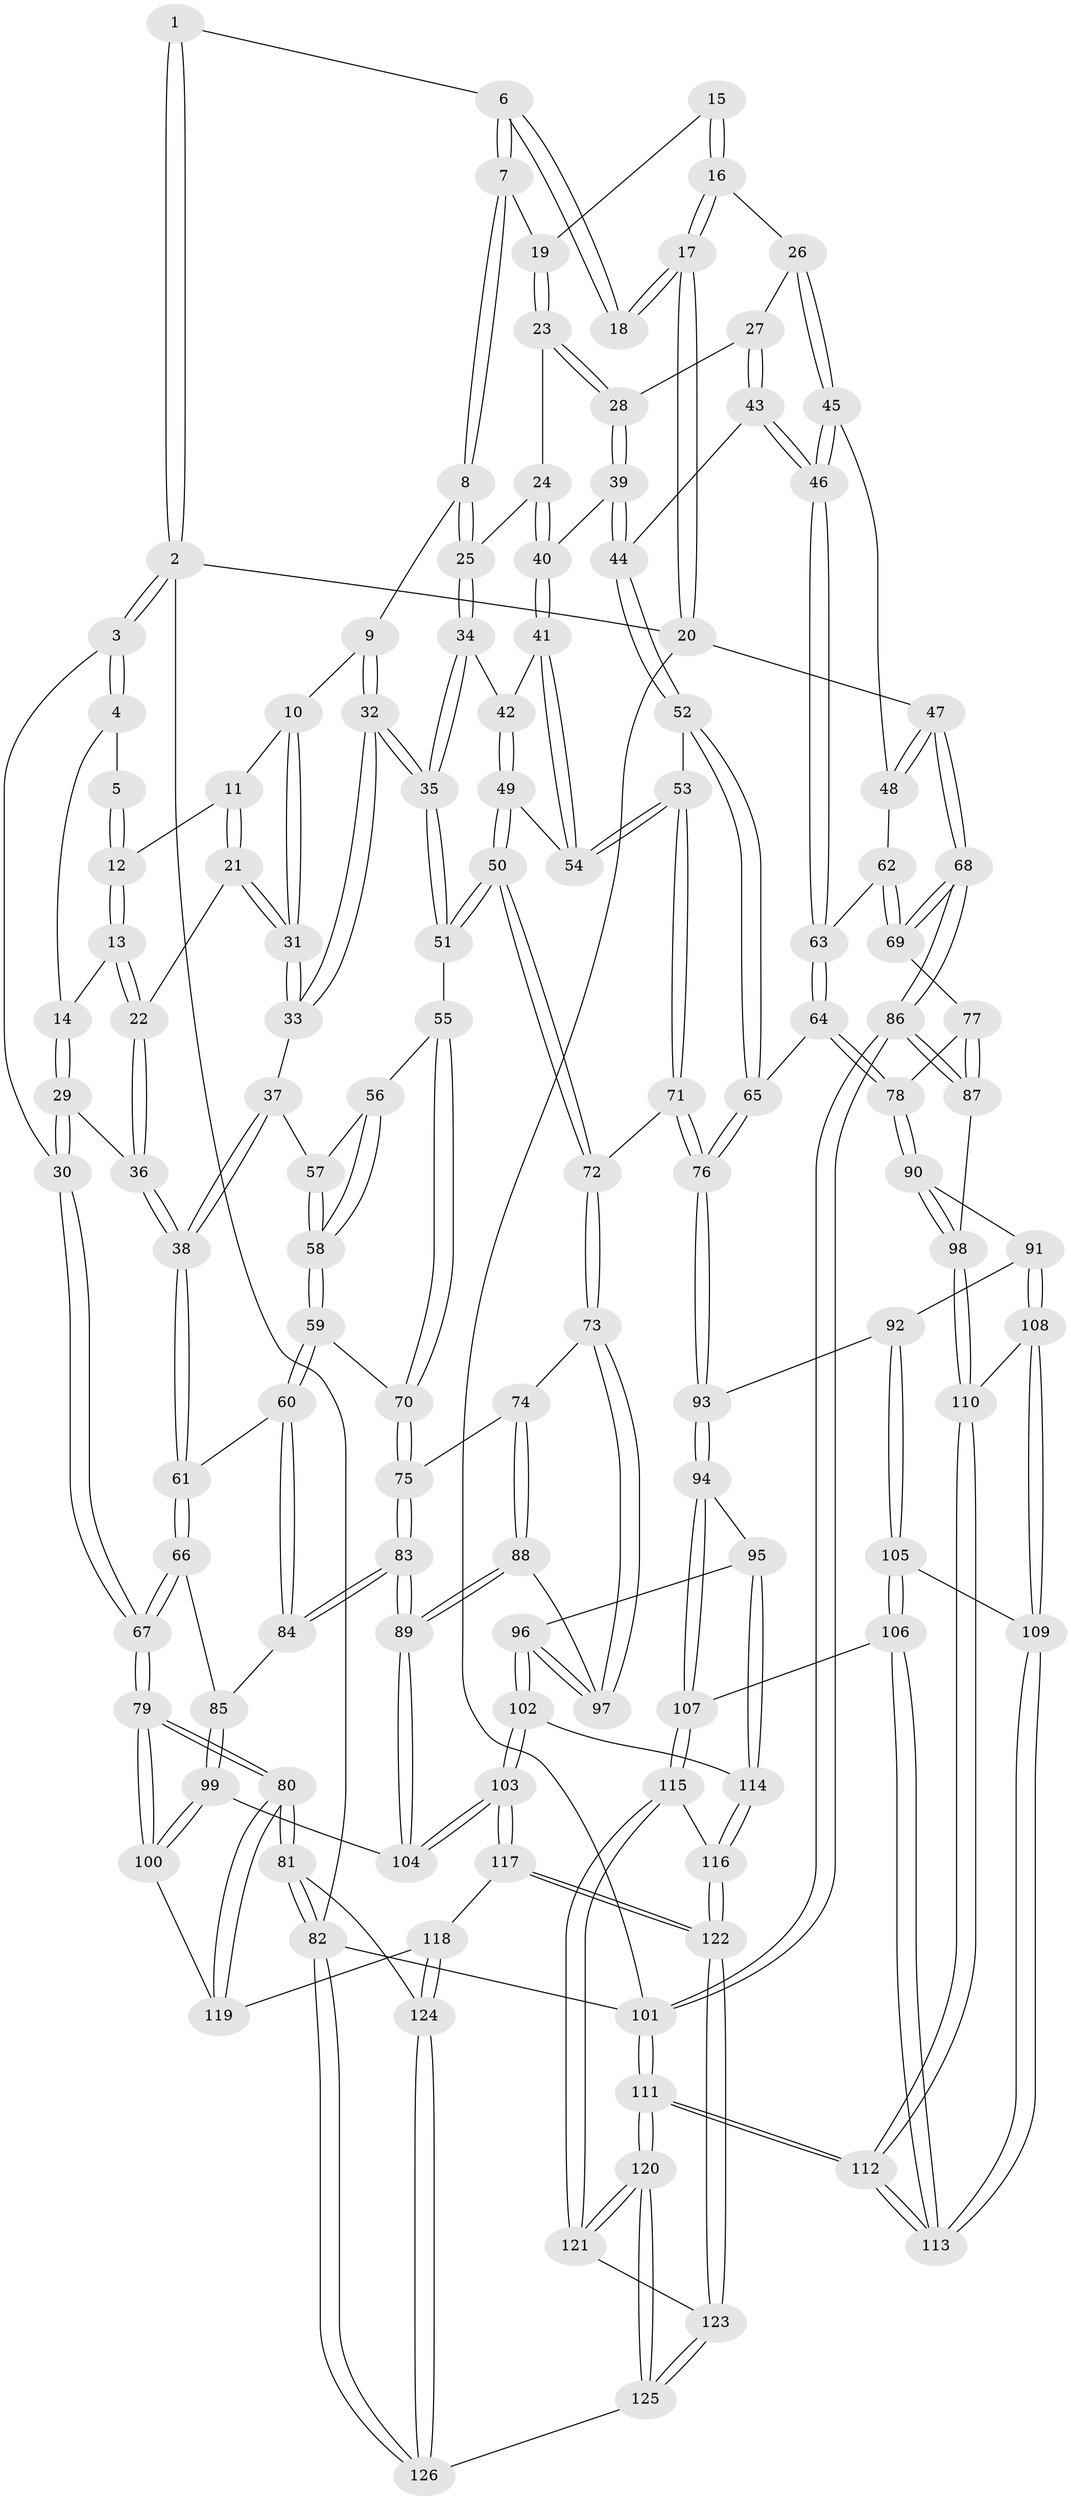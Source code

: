 // Generated by graph-tools (version 1.1) at 2025/27/03/09/25 03:27:08]
// undirected, 126 vertices, 312 edges
graph export_dot {
graph [start="1"]
  node [color=gray90,style=filled];
  1 [pos="+0.2708821940955802+0"];
  2 [pos="+0+0"];
  3 [pos="+0+0"];
  4 [pos="+0.05377190379408628+0.05333267975263392"];
  5 [pos="+0.18351019612414182+0.005323179747330067"];
  6 [pos="+0.4549836278705809+0"];
  7 [pos="+0.4592645961664403+0"];
  8 [pos="+0.4602136577930558+0"];
  9 [pos="+0.4146801756726419+0.02093010097444809"];
  10 [pos="+0.3106376208412006+0.11180044717211012"];
  11 [pos="+0.27079525978500457+0.10124733965089147"];
  12 [pos="+0.18436589382342825+0.02722377792157746"];
  13 [pos="+0.16252219145488597+0.11982487415766363"];
  14 [pos="+0.07169153020583123+0.11574151347473546"];
  15 [pos="+0.7457990049860497+0.044289677955880555"];
  16 [pos="+0.8879126197208065+0.08393631412937717"];
  17 [pos="+1+0"];
  18 [pos="+0.6578793945382663+0"];
  19 [pos="+0.7132244116439009+0.09519063483692088"];
  20 [pos="+1+0"];
  21 [pos="+0.19261855610286874+0.14210382429153168"];
  22 [pos="+0.1681865205425243+0.13241118935189242"];
  23 [pos="+0.7073460713017862+0.11053321389300014"];
  24 [pos="+0.6143971522842329+0.1351061945727229"];
  25 [pos="+0.5185315375048364+0.10048456522928927"];
  26 [pos="+0.8671123774814188+0.17022174582554048"];
  27 [pos="+0.7936069080359269+0.18741988235465498"];
  28 [pos="+0.7552715799264595+0.17356973182312485"];
  29 [pos="+0+0.20651557776157972"];
  30 [pos="+0+0.21757566434064404"];
  31 [pos="+0.28019329484112476+0.20866664276933808"];
  32 [pos="+0.34405520984476046+0.27412331511423965"];
  33 [pos="+0.287719411429087+0.2390866395445843"];
  34 [pos="+0.5123542323924363+0.12946458758468654"];
  35 [pos="+0.36528145806981976+0.29476415879426515"];
  36 [pos="+0.1163443408083075+0.26318986888842794"];
  37 [pos="+0.2088202083086734+0.2695284160207933"];
  38 [pos="+0.11667265384246474+0.2636711893262032"];
  39 [pos="+0.668652412063841+0.23842204531293953"];
  40 [pos="+0.658104350405118+0.23113413256970336"];
  41 [pos="+0.5694866514548298+0.2602878243936604"];
  42 [pos="+0.5403584561729081+0.2344578831376999"];
  43 [pos="+0.77199942728403+0.25473498349980295"];
  44 [pos="+0.6855982358412196+0.288068741954618"];
  45 [pos="+0.9084194723708134+0.2308212252236173"];
  46 [pos="+0.8010018074682853+0.31522739853841253"];
  47 [pos="+1+0.2543180916402611"];
  48 [pos="+0.9284393590970009+0.24617805617377847"];
  49 [pos="+0.44749374079736204+0.33678999978847785"];
  50 [pos="+0.39685350634632766+0.35726828686214057"];
  51 [pos="+0.37861290753376997+0.33390991268143394"];
  52 [pos="+0.6718985594174719+0.39152328756830806"];
  53 [pos="+0.6442576672128432+0.3862276927974672"];
  54 [pos="+0.5853477347076766+0.33503017482020836"];
  55 [pos="+0.27967317373753153+0.36469420677889014"];
  56 [pos="+0.25671632979020037+0.3682558948504912"];
  57 [pos="+0.21362813969062602+0.30776541091811044"];
  58 [pos="+0.19003545307239106+0.4052877682495389"];
  59 [pos="+0.15504844843988383+0.4400053694208115"];
  60 [pos="+0.1281391763905369+0.44298121738244395"];
  61 [pos="+0.09326144014301653+0.429717310462406"];
  62 [pos="+0.9099844822400841+0.332471308455684"];
  63 [pos="+0.7821549943166841+0.4118200442584406"];
  64 [pos="+0.7591194296133142+0.4469543352507052"];
  65 [pos="+0.7229639209828486+0.43945348479431723"];
  66 [pos="+0+0.45986162804469816"];
  67 [pos="+0+0.44859693460483496"];
  68 [pos="+1+0.472883373334082"];
  69 [pos="+1+0.44883077174477526"];
  70 [pos="+0.24479166689783466+0.47525701553557026"];
  71 [pos="+0.45313500323070227+0.47568212811397015"];
  72 [pos="+0.4119185048401879+0.4649483210953289"];
  73 [pos="+0.3918106151504772+0.48646979609857477"];
  74 [pos="+0.30788526767276486+0.5006543438849697"];
  75 [pos="+0.2961593471332979+0.5019486463264815"];
  76 [pos="+0.5829342838990829+0.5887419082332384"];
  77 [pos="+0.8743567259690597+0.4808805075611492"];
  78 [pos="+0.7821461790792948+0.4718391404530429"];
  79 [pos="+0+0.7294922866825048"];
  80 [pos="+0+0.8775677161925532"];
  81 [pos="+0+0.9078684622695812"];
  82 [pos="+0+1"];
  83 [pos="+0.19283667608680663+0.6427177848744371"];
  84 [pos="+0.17411486811134766+0.6180391249762723"];
  85 [pos="+0.057766897639493185+0.5856973384401484"];
  86 [pos="+1+0.6240611928325066"];
  87 [pos="+0.9558986514773833+0.6515140371939329"];
  88 [pos="+0.29498150226637576+0.6179942921590508"];
  89 [pos="+0.19672471804023903+0.6660853430340234"];
  90 [pos="+0.7888346293219614+0.5892069109899085"];
  91 [pos="+0.7611046121927015+0.644894730538412"];
  92 [pos="+0.7303360034799355+0.6514538337791808"];
  93 [pos="+0.58392434336656+0.6020156695118329"];
  94 [pos="+0.5418549428483195+0.6989040769113203"];
  95 [pos="+0.4906457983251454+0.7033724978515673"];
  96 [pos="+0.3936722975688134+0.6223929071644213"];
  97 [pos="+0.3883049663160099+0.5967368585834802"];
  98 [pos="+0.9558630734759271+0.6515296161779895"];
  99 [pos="+0.026198872889072453+0.6926217043137174"];
  100 [pos="+0+0.7223646482363718"];
  101 [pos="+1+1"];
  102 [pos="+0.25897895215838596+0.7665152932690966"];
  103 [pos="+0.23541974291289072+0.7670507345935299"];
  104 [pos="+0.1960549754706597+0.6929556506270553"];
  105 [pos="+0.6745407515995648+0.728612405611455"];
  106 [pos="+0.6182155516285709+0.7830142339071401"];
  107 [pos="+0.6038940977329369+0.7823424257445531"];
  108 [pos="+0.7897669358702065+0.7010517832689229"];
  109 [pos="+0.7787131521698266+0.7453429959047851"];
  110 [pos="+0.9003809464016858+0.7183742653201409"];
  111 [pos="+1+1"];
  112 [pos="+0.8964623686218128+1"];
  113 [pos="+0.7679943280468599+0.8567292277174179"];
  114 [pos="+0.38455466262881777+0.8119222409155556"];
  115 [pos="+0.5559252320142785+0.8771267955916828"];
  116 [pos="+0.41095679067753055+0.8637507506053435"];
  117 [pos="+0.20291414344660016+0.8218305422373634"];
  118 [pos="+0.14082738545693135+0.8654083084188232"];
  119 [pos="+0.12922285143509418+0.8601388689586347"];
  120 [pos="+0.8783320198751801+1"];
  121 [pos="+0.5660230517216369+0.9141349928744127"];
  122 [pos="+0.36263142436649515+1"];
  123 [pos="+0.3633405260272395+1"];
  124 [pos="+0.11635497706600886+0.9440227216110199"];
  125 [pos="+0.3488715411663475+1"];
  126 [pos="+0.15713651915218946+1"];
  1 -- 2;
  1 -- 2;
  1 -- 6;
  2 -- 3;
  2 -- 3;
  2 -- 20;
  2 -- 82;
  3 -- 4;
  3 -- 4;
  3 -- 30;
  4 -- 5;
  4 -- 14;
  5 -- 12;
  5 -- 12;
  6 -- 7;
  6 -- 7;
  6 -- 18;
  6 -- 18;
  7 -- 8;
  7 -- 8;
  7 -- 19;
  8 -- 9;
  8 -- 25;
  8 -- 25;
  9 -- 10;
  9 -- 32;
  9 -- 32;
  10 -- 11;
  10 -- 31;
  10 -- 31;
  11 -- 12;
  11 -- 21;
  11 -- 21;
  12 -- 13;
  12 -- 13;
  13 -- 14;
  13 -- 22;
  13 -- 22;
  14 -- 29;
  14 -- 29;
  15 -- 16;
  15 -- 16;
  15 -- 19;
  16 -- 17;
  16 -- 17;
  16 -- 26;
  17 -- 18;
  17 -- 18;
  17 -- 20;
  17 -- 20;
  19 -- 23;
  19 -- 23;
  20 -- 47;
  20 -- 101;
  21 -- 22;
  21 -- 31;
  21 -- 31;
  22 -- 36;
  22 -- 36;
  23 -- 24;
  23 -- 28;
  23 -- 28;
  24 -- 25;
  24 -- 40;
  24 -- 40;
  25 -- 34;
  25 -- 34;
  26 -- 27;
  26 -- 45;
  26 -- 45;
  27 -- 28;
  27 -- 43;
  27 -- 43;
  28 -- 39;
  28 -- 39;
  29 -- 30;
  29 -- 30;
  29 -- 36;
  30 -- 67;
  30 -- 67;
  31 -- 33;
  31 -- 33;
  32 -- 33;
  32 -- 33;
  32 -- 35;
  32 -- 35;
  33 -- 37;
  34 -- 35;
  34 -- 35;
  34 -- 42;
  35 -- 51;
  35 -- 51;
  36 -- 38;
  36 -- 38;
  37 -- 38;
  37 -- 38;
  37 -- 57;
  38 -- 61;
  38 -- 61;
  39 -- 40;
  39 -- 44;
  39 -- 44;
  40 -- 41;
  40 -- 41;
  41 -- 42;
  41 -- 54;
  41 -- 54;
  42 -- 49;
  42 -- 49;
  43 -- 44;
  43 -- 46;
  43 -- 46;
  44 -- 52;
  44 -- 52;
  45 -- 46;
  45 -- 46;
  45 -- 48;
  46 -- 63;
  46 -- 63;
  47 -- 48;
  47 -- 48;
  47 -- 68;
  47 -- 68;
  48 -- 62;
  49 -- 50;
  49 -- 50;
  49 -- 54;
  50 -- 51;
  50 -- 51;
  50 -- 72;
  50 -- 72;
  51 -- 55;
  52 -- 53;
  52 -- 65;
  52 -- 65;
  53 -- 54;
  53 -- 54;
  53 -- 71;
  53 -- 71;
  55 -- 56;
  55 -- 70;
  55 -- 70;
  56 -- 57;
  56 -- 58;
  56 -- 58;
  57 -- 58;
  57 -- 58;
  58 -- 59;
  58 -- 59;
  59 -- 60;
  59 -- 60;
  59 -- 70;
  60 -- 61;
  60 -- 84;
  60 -- 84;
  61 -- 66;
  61 -- 66;
  62 -- 63;
  62 -- 69;
  62 -- 69;
  63 -- 64;
  63 -- 64;
  64 -- 65;
  64 -- 78;
  64 -- 78;
  65 -- 76;
  65 -- 76;
  66 -- 67;
  66 -- 67;
  66 -- 85;
  67 -- 79;
  67 -- 79;
  68 -- 69;
  68 -- 69;
  68 -- 86;
  68 -- 86;
  69 -- 77;
  70 -- 75;
  70 -- 75;
  71 -- 72;
  71 -- 76;
  71 -- 76;
  72 -- 73;
  72 -- 73;
  73 -- 74;
  73 -- 97;
  73 -- 97;
  74 -- 75;
  74 -- 88;
  74 -- 88;
  75 -- 83;
  75 -- 83;
  76 -- 93;
  76 -- 93;
  77 -- 78;
  77 -- 87;
  77 -- 87;
  78 -- 90;
  78 -- 90;
  79 -- 80;
  79 -- 80;
  79 -- 100;
  79 -- 100;
  80 -- 81;
  80 -- 81;
  80 -- 119;
  80 -- 119;
  81 -- 82;
  81 -- 82;
  81 -- 124;
  82 -- 126;
  82 -- 126;
  82 -- 101;
  83 -- 84;
  83 -- 84;
  83 -- 89;
  83 -- 89;
  84 -- 85;
  85 -- 99;
  85 -- 99;
  86 -- 87;
  86 -- 87;
  86 -- 101;
  86 -- 101;
  87 -- 98;
  88 -- 89;
  88 -- 89;
  88 -- 97;
  89 -- 104;
  89 -- 104;
  90 -- 91;
  90 -- 98;
  90 -- 98;
  91 -- 92;
  91 -- 108;
  91 -- 108;
  92 -- 93;
  92 -- 105;
  92 -- 105;
  93 -- 94;
  93 -- 94;
  94 -- 95;
  94 -- 107;
  94 -- 107;
  95 -- 96;
  95 -- 114;
  95 -- 114;
  96 -- 97;
  96 -- 97;
  96 -- 102;
  96 -- 102;
  98 -- 110;
  98 -- 110;
  99 -- 100;
  99 -- 100;
  99 -- 104;
  100 -- 119;
  101 -- 111;
  101 -- 111;
  102 -- 103;
  102 -- 103;
  102 -- 114;
  103 -- 104;
  103 -- 104;
  103 -- 117;
  103 -- 117;
  105 -- 106;
  105 -- 106;
  105 -- 109;
  106 -- 107;
  106 -- 113;
  106 -- 113;
  107 -- 115;
  107 -- 115;
  108 -- 109;
  108 -- 109;
  108 -- 110;
  109 -- 113;
  109 -- 113;
  110 -- 112;
  110 -- 112;
  111 -- 112;
  111 -- 112;
  111 -- 120;
  111 -- 120;
  112 -- 113;
  112 -- 113;
  114 -- 116;
  114 -- 116;
  115 -- 116;
  115 -- 121;
  115 -- 121;
  116 -- 122;
  116 -- 122;
  117 -- 118;
  117 -- 122;
  117 -- 122;
  118 -- 119;
  118 -- 124;
  118 -- 124;
  120 -- 121;
  120 -- 121;
  120 -- 125;
  120 -- 125;
  121 -- 123;
  122 -- 123;
  122 -- 123;
  123 -- 125;
  123 -- 125;
  124 -- 126;
  124 -- 126;
  125 -- 126;
}
